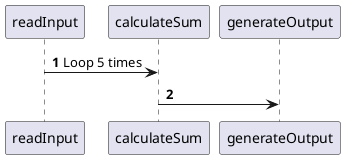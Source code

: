 @startuml
'https://plantuml.com/sequence-diagram

autonumber

readInput -> calculateSum : Loop 5 times
calculateSum -> generateOutput

@enduml